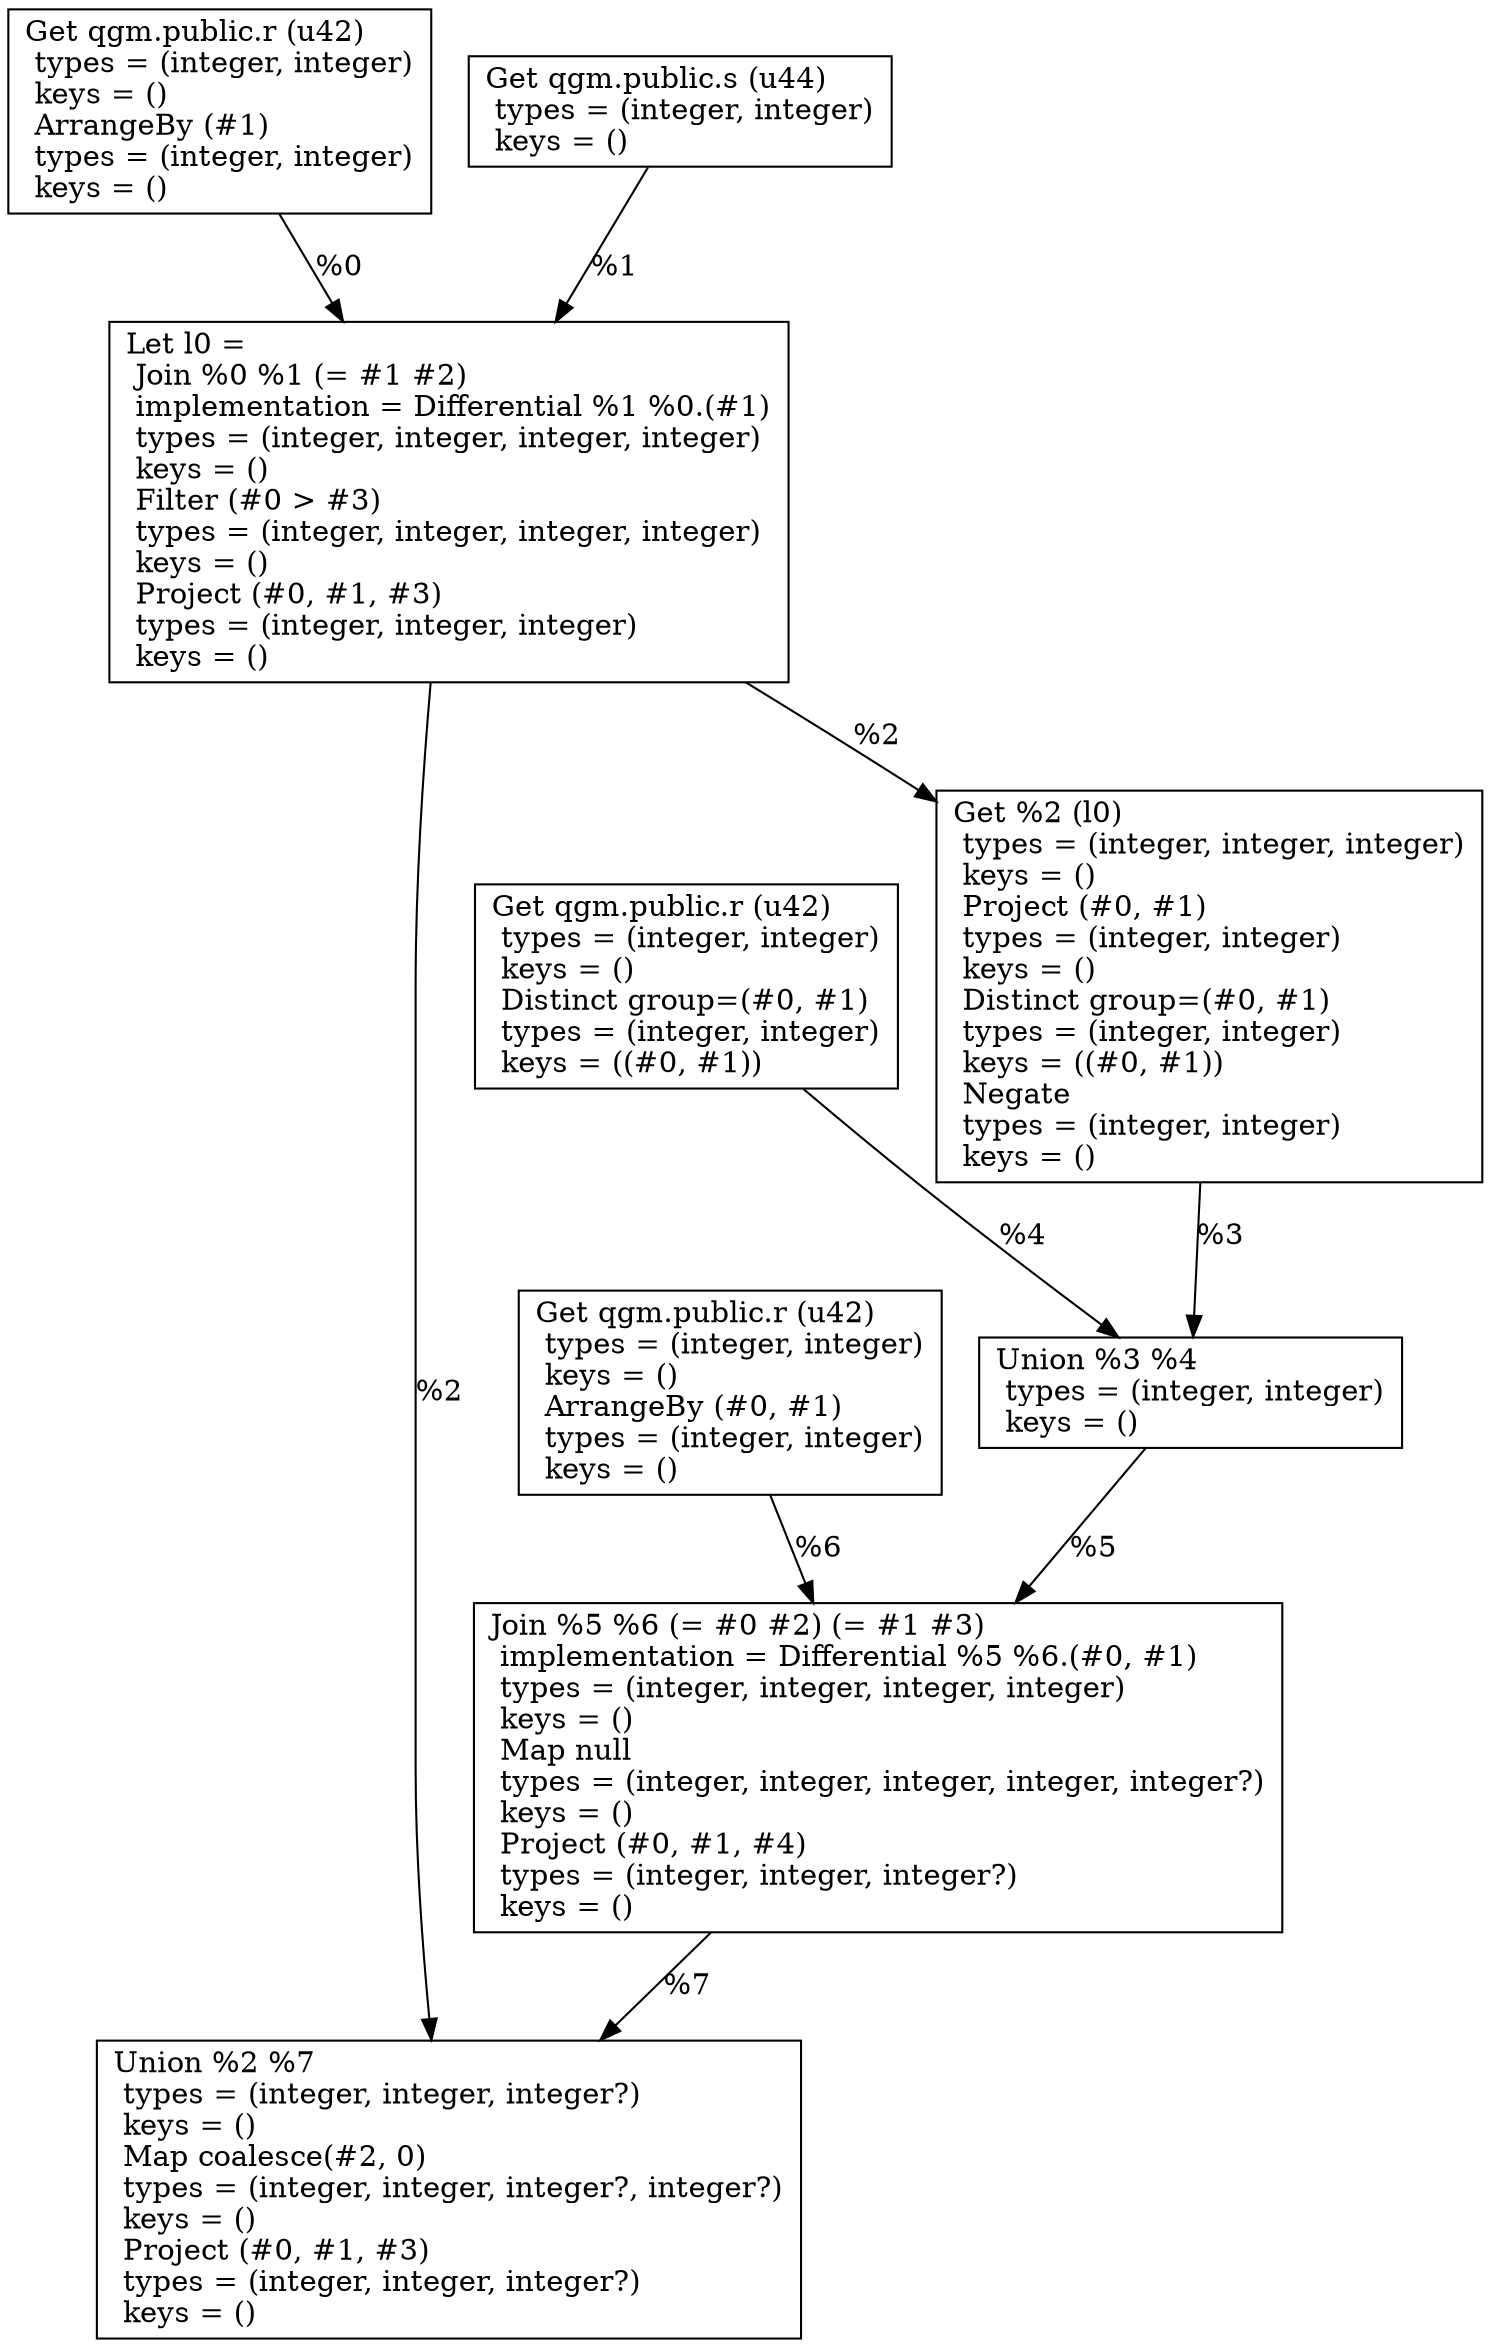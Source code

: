 digraph G {
    node0 [shape = record, label=" Get qgm.public.r (u42)\l  types = (integer, integer)\l  keys = ()\l ArrangeBy (#1)\l  types = (integer, integer)\l  keys = ()\l"]
    node1 [shape = record, label=" Get qgm.public.s (u44)\l  types = (integer, integer)\l  keys = ()\l"]
    node2 [shape = record, label="Let l0 =\l Join %0 %1 (= #1 #2)\l  implementation = Differential %1 %0.(#1)\l  types = (integer, integer, integer, integer)\l  keys = ()\l Filter (#0 \> #3)\l  types = (integer, integer, integer, integer)\l  keys = ()\l Project (#0, #1, #3)\l  types = (integer, integer, integer)\l  keys = ()\l"]
    node3 [shape = record, label=" Get %2 (l0)\l  types = (integer, integer, integer)\l  keys = ()\l Project (#0, #1)\l  types = (integer, integer)\l  keys = ()\l Distinct group=(#0, #1)\l  types = (integer, integer)\l  keys = ((#0, #1))\l Negate\l  types = (integer, integer)\l  keys = ()\l"]
    node4 [shape = record, label=" Get qgm.public.r (u42)\l  types = (integer, integer)\l  keys = ()\l Distinct group=(#0, #1)\l  types = (integer, integer)\l  keys = ((#0, #1))\l"]
    node5 [shape = record, label=" Union %3 %4\l  types = (integer, integer)\l  keys = ()\l"]
    node6 [shape = record, label=" Get qgm.public.r (u42)\l  types = (integer, integer)\l  keys = ()\l ArrangeBy (#0, #1)\l  types = (integer, integer)\l  keys = ()\l"]
    node7 [shape = record, label=" Join %5 %6 (= #0 #2) (= #1 #3)\l  implementation = Differential %5 %6.(#0, #1)\l  types = (integer, integer, integer, integer)\l  keys = ()\l Map null\l  types = (integer, integer, integer, integer, integer?)\l  keys = ()\l Project (#0, #1, #4)\l  types = (integer, integer, integer?)\l  keys = ()\l"]
    node8 [shape = record, label=" Union %2 %7\l  types = (integer, integer, integer?)\l  keys = ()\l Map coalesce(#2, 0)\l  types = (integer, integer, integer?, integer?)\l  keys = ()\l Project (#0, #1, #3)\l  types = (integer, integer, integer?)\l  keys = ()\l"]
    node2 -> node3 [label = "%2\l"]
    node0 -> node2 [label = "%0\l"]
    node3 -> node5 [label = "%3\l"]
    node5 -> node7 [label = "%5\l"]
    node4 -> node5 [label = "%4\l"]
    node1 -> node2 [label = "%1\l"]
    node7 -> node8 [label = "%7\l"]
    node6 -> node7 [label = "%6\l"]
    node2 -> node8 [label = "%2\l"]
}
